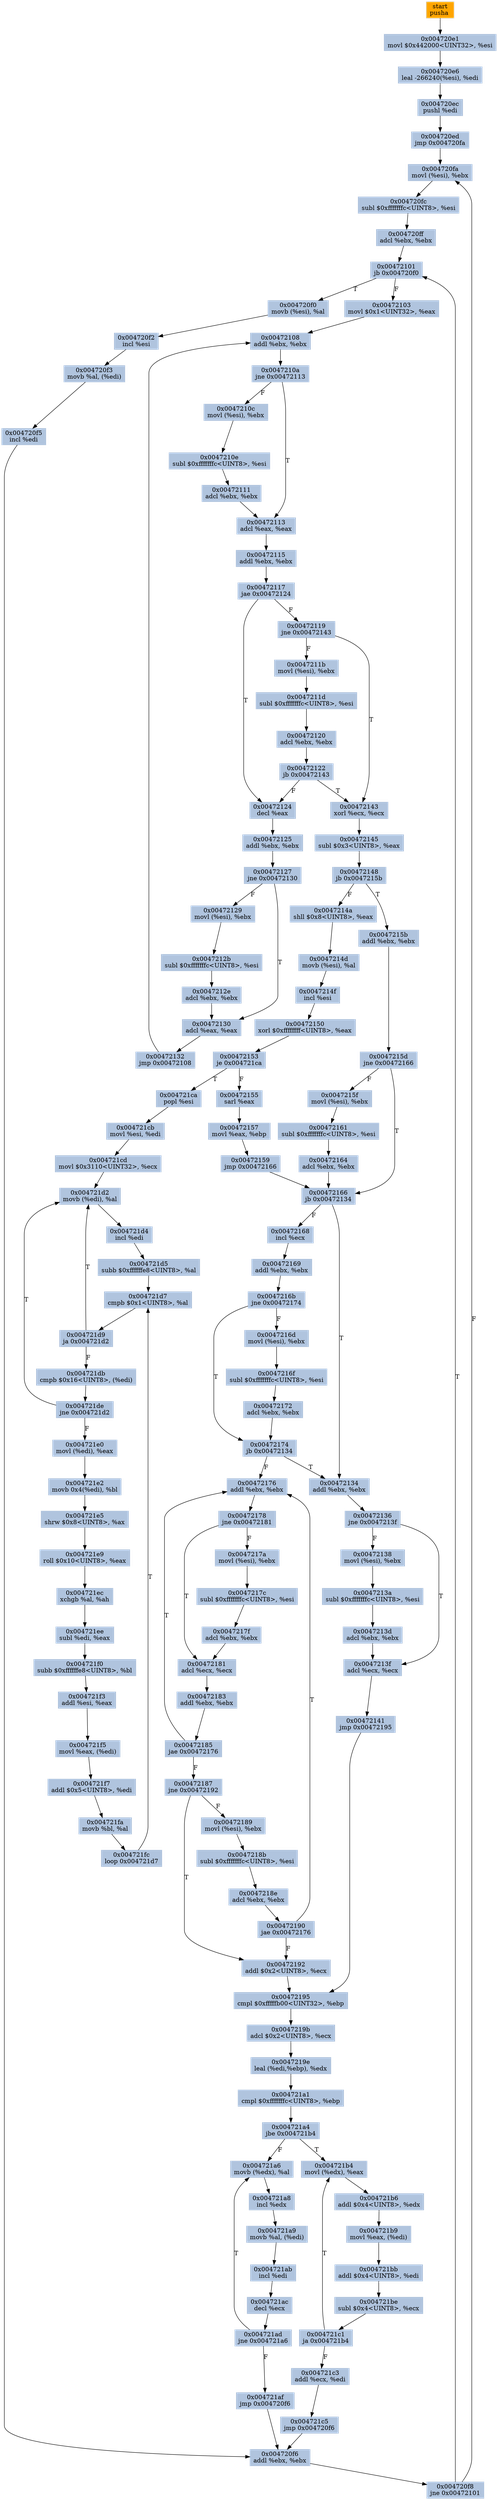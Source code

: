 digraph G {
node[shape=rectangle,style=filled,fillcolor=lightsteelblue,color=lightsteelblue]
bgcolor="transparent"
a0x004720e0pusha_[label="start\npusha ",color="lightgrey",fillcolor="orange"];
a0x004720e1movl_0x442000UINT32_esi[label="0x004720e1\nmovl $0x442000<UINT32>, %esi"];
a0x004720e6leal__266240esi__edi[label="0x004720e6\nleal -266240(%esi), %edi"];
a0x004720ecpushl_edi[label="0x004720ec\npushl %edi"];
a0x004720edjmp_0x004720fa[label="0x004720ed\njmp 0x004720fa"];
a0x004720famovl_esi__ebx[label="0x004720fa\nmovl (%esi), %ebx"];
a0x004720fcsubl_0xfffffffcUINT8_esi[label="0x004720fc\nsubl $0xfffffffc<UINT8>, %esi"];
a0x004720ffadcl_ebx_ebx[label="0x004720ff\nadcl %ebx, %ebx"];
a0x00472101jb_0x004720f0[label="0x00472101\njb 0x004720f0"];
a0x004720f0movb_esi__al[label="0x004720f0\nmovb (%esi), %al"];
a0x004720f2incl_esi[label="0x004720f2\nincl %esi"];
a0x004720f3movb_al_edi_[label="0x004720f3\nmovb %al, (%edi)"];
a0x004720f5incl_edi[label="0x004720f5\nincl %edi"];
a0x004720f6addl_ebx_ebx[label="0x004720f6\naddl %ebx, %ebx"];
a0x004720f8jne_0x00472101[label="0x004720f8\njne 0x00472101"];
a0x00472103movl_0x1UINT32_eax[label="0x00472103\nmovl $0x1<UINT32>, %eax"];
a0x00472108addl_ebx_ebx[label="0x00472108\naddl %ebx, %ebx"];
a0x0047210ajne_0x00472113[label="0x0047210a\njne 0x00472113"];
a0x00472113adcl_eax_eax[label="0x00472113\nadcl %eax, %eax"];
a0x00472115addl_ebx_ebx[label="0x00472115\naddl %ebx, %ebx"];
a0x00472117jae_0x00472124[label="0x00472117\njae 0x00472124"];
a0x00472119jne_0x00472143[label="0x00472119\njne 0x00472143"];
a0x00472143xorl_ecx_ecx[label="0x00472143\nxorl %ecx, %ecx"];
a0x00472145subl_0x3UINT8_eax[label="0x00472145\nsubl $0x3<UINT8>, %eax"];
a0x00472148jb_0x0047215b[label="0x00472148\njb 0x0047215b"];
a0x0047214ashll_0x8UINT8_eax[label="0x0047214a\nshll $0x8<UINT8>, %eax"];
a0x0047214dmovb_esi__al[label="0x0047214d\nmovb (%esi), %al"];
a0x0047214fincl_esi[label="0x0047214f\nincl %esi"];
a0x00472150xorl_0xffffffffUINT8_eax[label="0x00472150\nxorl $0xffffffff<UINT8>, %eax"];
a0x00472153je_0x004721ca[label="0x00472153\nje 0x004721ca"];
a0x00472155sarl_eax[label="0x00472155\nsarl %eax"];
a0x00472157movl_eax_ebp[label="0x00472157\nmovl %eax, %ebp"];
a0x00472159jmp_0x00472166[label="0x00472159\njmp 0x00472166"];
a0x00472166jb_0x00472134[label="0x00472166\njb 0x00472134"];
a0x00472134addl_ebx_ebx[label="0x00472134\naddl %ebx, %ebx"];
a0x00472136jne_0x0047213f[label="0x00472136\njne 0x0047213f"];
a0x0047213fadcl_ecx_ecx[label="0x0047213f\nadcl %ecx, %ecx"];
a0x00472141jmp_0x00472195[label="0x00472141\njmp 0x00472195"];
a0x00472195cmpl_0xfffffb00UINT32_ebp[label="0x00472195\ncmpl $0xfffffb00<UINT32>, %ebp"];
a0x0047219badcl_0x2UINT8_ecx[label="0x0047219b\nadcl $0x2<UINT8>, %ecx"];
a0x0047219eleal_ediebp__edx[label="0x0047219e\nleal (%edi,%ebp), %edx"];
a0x004721a1cmpl_0xfffffffcUINT8_ebp[label="0x004721a1\ncmpl $0xfffffffc<UINT8>, %ebp"];
a0x004721a4jbe_0x004721b4[label="0x004721a4\njbe 0x004721b4"];
a0x004721a6movb_edx__al[label="0x004721a6\nmovb (%edx), %al"];
a0x004721a8incl_edx[label="0x004721a8\nincl %edx"];
a0x004721a9movb_al_edi_[label="0x004721a9\nmovb %al, (%edi)"];
a0x004721abincl_edi[label="0x004721ab\nincl %edi"];
a0x004721acdecl_ecx[label="0x004721ac\ndecl %ecx"];
a0x004721adjne_0x004721a6[label="0x004721ad\njne 0x004721a6"];
a0x004721afjmp_0x004720f6[label="0x004721af\njmp 0x004720f6"];
a0x004721b4movl_edx__eax[label="0x004721b4\nmovl (%edx), %eax"];
a0x004721b6addl_0x4UINT8_edx[label="0x004721b6\naddl $0x4<UINT8>, %edx"];
a0x004721b9movl_eax_edi_[label="0x004721b9\nmovl %eax, (%edi)"];
a0x004721bbaddl_0x4UINT8_edi[label="0x004721bb\naddl $0x4<UINT8>, %edi"];
a0x004721besubl_0x4UINT8_ecx[label="0x004721be\nsubl $0x4<UINT8>, %ecx"];
a0x004721c1ja_0x004721b4[label="0x004721c1\nja 0x004721b4"];
a0x004721c3addl_ecx_edi[label="0x004721c3\naddl %ecx, %edi"];
a0x004721c5jmp_0x004720f6[label="0x004721c5\njmp 0x004720f6"];
a0x0047215baddl_ebx_ebx[label="0x0047215b\naddl %ebx, %ebx"];
a0x0047215djne_0x00472166[label="0x0047215d\njne 0x00472166"];
a0x00472168incl_ecx[label="0x00472168\nincl %ecx"];
a0x00472169addl_ebx_ebx[label="0x00472169\naddl %ebx, %ebx"];
a0x0047216bjne_0x00472174[label="0x0047216b\njne 0x00472174"];
a0x00472174jb_0x00472134[label="0x00472174\njb 0x00472134"];
a0x00472176addl_ebx_ebx[label="0x00472176\naddl %ebx, %ebx"];
a0x00472178jne_0x00472181[label="0x00472178\njne 0x00472181"];
a0x00472181adcl_ecx_ecx[label="0x00472181\nadcl %ecx, %ecx"];
a0x00472183addl_ebx_ebx[label="0x00472183\naddl %ebx, %ebx"];
a0x00472185jae_0x00472176[label="0x00472185\njae 0x00472176"];
a0x00472187jne_0x00472192[label="0x00472187\njne 0x00472192"];
a0x00472192addl_0x2UINT8_ecx[label="0x00472192\naddl $0x2<UINT8>, %ecx"];
a0x00472124decl_eax[label="0x00472124\ndecl %eax"];
a0x00472125addl_ebx_ebx[label="0x00472125\naddl %ebx, %ebx"];
a0x00472127jne_0x00472130[label="0x00472127\njne 0x00472130"];
a0x00472130adcl_eax_eax[label="0x00472130\nadcl %eax, %eax"];
a0x00472132jmp_0x00472108[label="0x00472132\njmp 0x00472108"];
a0x00472138movl_esi__ebx[label="0x00472138\nmovl (%esi), %ebx"];
a0x0047213asubl_0xfffffffcUINT8_esi[label="0x0047213a\nsubl $0xfffffffc<UINT8>, %esi"];
a0x0047213dadcl_ebx_ebx[label="0x0047213d\nadcl %ebx, %ebx"];
a0x0047210cmovl_esi__ebx[label="0x0047210c\nmovl (%esi), %ebx"];
a0x0047210esubl_0xfffffffcUINT8_esi[label="0x0047210e\nsubl $0xfffffffc<UINT8>, %esi"];
a0x00472111adcl_ebx_ebx[label="0x00472111\nadcl %ebx, %ebx"];
a0x0047211bmovl_esi__ebx[label="0x0047211b\nmovl (%esi), %ebx"];
a0x0047211dsubl_0xfffffffcUINT8_esi[label="0x0047211d\nsubl $0xfffffffc<UINT8>, %esi"];
a0x00472120adcl_ebx_ebx[label="0x00472120\nadcl %ebx, %ebx"];
a0x00472122jb_0x00472143[label="0x00472122\njb 0x00472143"];
a0x00472129movl_esi__ebx[label="0x00472129\nmovl (%esi), %ebx"];
a0x0047212bsubl_0xfffffffcUINT8_esi[label="0x0047212b\nsubl $0xfffffffc<UINT8>, %esi"];
a0x0047212eadcl_ebx_ebx[label="0x0047212e\nadcl %ebx, %ebx"];
a0x0047215fmovl_esi__ebx[label="0x0047215f\nmovl (%esi), %ebx"];
a0x00472161subl_0xfffffffcUINT8_esi[label="0x00472161\nsubl $0xfffffffc<UINT8>, %esi"];
a0x00472164adcl_ebx_ebx[label="0x00472164\nadcl %ebx, %ebx"];
a0x00472189movl_esi__ebx[label="0x00472189\nmovl (%esi), %ebx"];
a0x0047218bsubl_0xfffffffcUINT8_esi[label="0x0047218b\nsubl $0xfffffffc<UINT8>, %esi"];
a0x0047218eadcl_ebx_ebx[label="0x0047218e\nadcl %ebx, %ebx"];
a0x00472190jae_0x00472176[label="0x00472190\njae 0x00472176"];
a0x0047216dmovl_esi__ebx[label="0x0047216d\nmovl (%esi), %ebx"];
a0x0047216fsubl_0xfffffffcUINT8_esi[label="0x0047216f\nsubl $0xfffffffc<UINT8>, %esi"];
a0x00472172adcl_ebx_ebx[label="0x00472172\nadcl %ebx, %ebx"];
a0x0047217amovl_esi__ebx[label="0x0047217a\nmovl (%esi), %ebx"];
a0x0047217csubl_0xfffffffcUINT8_esi[label="0x0047217c\nsubl $0xfffffffc<UINT8>, %esi"];
a0x0047217fadcl_ebx_ebx[label="0x0047217f\nadcl %ebx, %ebx"];
a0x004721capopl_esi[label="0x004721ca\npopl %esi"];
a0x004721cbmovl_esi_edi[label="0x004721cb\nmovl %esi, %edi"];
a0x004721cdmovl_0x3110UINT32_ecx[label="0x004721cd\nmovl $0x3110<UINT32>, %ecx"];
a0x004721d2movb_edi__al[label="0x004721d2\nmovb (%edi), %al"];
a0x004721d4incl_edi[label="0x004721d4\nincl %edi"];
a0x004721d5subb_0xffffffe8UINT8_al[label="0x004721d5\nsubb $0xffffffe8<UINT8>, %al"];
a0x004721d7cmpb_0x1UINT8_al[label="0x004721d7\ncmpb $0x1<UINT8>, %al"];
a0x004721d9ja_0x004721d2[label="0x004721d9\nja 0x004721d2"];
a0x004721dbcmpb_0x16UINT8_edi_[label="0x004721db\ncmpb $0x16<UINT8>, (%edi)"];
a0x004721dejne_0x004721d2[label="0x004721de\njne 0x004721d2"];
a0x004721e0movl_edi__eax[label="0x004721e0\nmovl (%edi), %eax"];
a0x004721e2movb_0x4edi__bl[label="0x004721e2\nmovb 0x4(%edi), %bl"];
a0x004721e5shrw_0x8UINT8_ax[label="0x004721e5\nshrw $0x8<UINT8>, %ax"];
a0x004721e9roll_0x10UINT8_eax[label="0x004721e9\nroll $0x10<UINT8>, %eax"];
a0x004721ecxchgb_al_ah[label="0x004721ec\nxchgb %al, %ah"];
a0x004721eesubl_edi_eax[label="0x004721ee\nsubl %edi, %eax"];
a0x004721f0subb_0xffffffe8UINT8_bl[label="0x004721f0\nsubb $0xffffffe8<UINT8>, %bl"];
a0x004721f3addl_esi_eax[label="0x004721f3\naddl %esi, %eax"];
a0x004721f5movl_eax_edi_[label="0x004721f5\nmovl %eax, (%edi)"];
a0x004721f7addl_0x5UINT8_edi[label="0x004721f7\naddl $0x5<UINT8>, %edi"];
a0x004721famovb_bl_al[label="0x004721fa\nmovb %bl, %al"];
a0x004721fcloop_0x004721d7[label="0x004721fc\nloop 0x004721d7"];
a0x004720e0pusha_ -> a0x004720e1movl_0x442000UINT32_esi [color="#000000"];
a0x004720e1movl_0x442000UINT32_esi -> a0x004720e6leal__266240esi__edi [color="#000000"];
a0x004720e6leal__266240esi__edi -> a0x004720ecpushl_edi [color="#000000"];
a0x004720ecpushl_edi -> a0x004720edjmp_0x004720fa [color="#000000"];
a0x004720edjmp_0x004720fa -> a0x004720famovl_esi__ebx [color="#000000"];
a0x004720famovl_esi__ebx -> a0x004720fcsubl_0xfffffffcUINT8_esi [color="#000000"];
a0x004720fcsubl_0xfffffffcUINT8_esi -> a0x004720ffadcl_ebx_ebx [color="#000000"];
a0x004720ffadcl_ebx_ebx -> a0x00472101jb_0x004720f0 [color="#000000"];
a0x00472101jb_0x004720f0 -> a0x004720f0movb_esi__al [color="#000000",label="T"];
a0x004720f0movb_esi__al -> a0x004720f2incl_esi [color="#000000"];
a0x004720f2incl_esi -> a0x004720f3movb_al_edi_ [color="#000000"];
a0x004720f3movb_al_edi_ -> a0x004720f5incl_edi [color="#000000"];
a0x004720f5incl_edi -> a0x004720f6addl_ebx_ebx [color="#000000"];
a0x004720f6addl_ebx_ebx -> a0x004720f8jne_0x00472101 [color="#000000"];
a0x004720f8jne_0x00472101 -> a0x00472101jb_0x004720f0 [color="#000000",label="T"];
a0x00472101jb_0x004720f0 -> a0x00472103movl_0x1UINT32_eax [color="#000000",label="F"];
a0x00472103movl_0x1UINT32_eax -> a0x00472108addl_ebx_ebx [color="#000000"];
a0x00472108addl_ebx_ebx -> a0x0047210ajne_0x00472113 [color="#000000"];
a0x0047210ajne_0x00472113 -> a0x00472113adcl_eax_eax [color="#000000",label="T"];
a0x00472113adcl_eax_eax -> a0x00472115addl_ebx_ebx [color="#000000"];
a0x00472115addl_ebx_ebx -> a0x00472117jae_0x00472124 [color="#000000"];
a0x00472117jae_0x00472124 -> a0x00472119jne_0x00472143 [color="#000000",label="F"];
a0x00472119jne_0x00472143 -> a0x00472143xorl_ecx_ecx [color="#000000",label="T"];
a0x00472143xorl_ecx_ecx -> a0x00472145subl_0x3UINT8_eax [color="#000000"];
a0x00472145subl_0x3UINT8_eax -> a0x00472148jb_0x0047215b [color="#000000"];
a0x00472148jb_0x0047215b -> a0x0047214ashll_0x8UINT8_eax [color="#000000",label="F"];
a0x0047214ashll_0x8UINT8_eax -> a0x0047214dmovb_esi__al [color="#000000"];
a0x0047214dmovb_esi__al -> a0x0047214fincl_esi [color="#000000"];
a0x0047214fincl_esi -> a0x00472150xorl_0xffffffffUINT8_eax [color="#000000"];
a0x00472150xorl_0xffffffffUINT8_eax -> a0x00472153je_0x004721ca [color="#000000"];
a0x00472153je_0x004721ca -> a0x00472155sarl_eax [color="#000000",label="F"];
a0x00472155sarl_eax -> a0x00472157movl_eax_ebp [color="#000000"];
a0x00472157movl_eax_ebp -> a0x00472159jmp_0x00472166 [color="#000000"];
a0x00472159jmp_0x00472166 -> a0x00472166jb_0x00472134 [color="#000000"];
a0x00472166jb_0x00472134 -> a0x00472134addl_ebx_ebx [color="#000000",label="T"];
a0x00472134addl_ebx_ebx -> a0x00472136jne_0x0047213f [color="#000000"];
a0x00472136jne_0x0047213f -> a0x0047213fadcl_ecx_ecx [color="#000000",label="T"];
a0x0047213fadcl_ecx_ecx -> a0x00472141jmp_0x00472195 [color="#000000"];
a0x00472141jmp_0x00472195 -> a0x00472195cmpl_0xfffffb00UINT32_ebp [color="#000000"];
a0x00472195cmpl_0xfffffb00UINT32_ebp -> a0x0047219badcl_0x2UINT8_ecx [color="#000000"];
a0x0047219badcl_0x2UINT8_ecx -> a0x0047219eleal_ediebp__edx [color="#000000"];
a0x0047219eleal_ediebp__edx -> a0x004721a1cmpl_0xfffffffcUINT8_ebp [color="#000000"];
a0x004721a1cmpl_0xfffffffcUINT8_ebp -> a0x004721a4jbe_0x004721b4 [color="#000000"];
a0x004721a4jbe_0x004721b4 -> a0x004721a6movb_edx__al [color="#000000",label="F"];
a0x004721a6movb_edx__al -> a0x004721a8incl_edx [color="#000000"];
a0x004721a8incl_edx -> a0x004721a9movb_al_edi_ [color="#000000"];
a0x004721a9movb_al_edi_ -> a0x004721abincl_edi [color="#000000"];
a0x004721abincl_edi -> a0x004721acdecl_ecx [color="#000000"];
a0x004721acdecl_ecx -> a0x004721adjne_0x004721a6 [color="#000000"];
a0x004721adjne_0x004721a6 -> a0x004721a6movb_edx__al [color="#000000",label="T"];
a0x004721adjne_0x004721a6 -> a0x004721afjmp_0x004720f6 [color="#000000",label="F"];
a0x004721afjmp_0x004720f6 -> a0x004720f6addl_ebx_ebx [color="#000000"];
a0x004721a4jbe_0x004721b4 -> a0x004721b4movl_edx__eax [color="#000000",label="T"];
a0x004721b4movl_edx__eax -> a0x004721b6addl_0x4UINT8_edx [color="#000000"];
a0x004721b6addl_0x4UINT8_edx -> a0x004721b9movl_eax_edi_ [color="#000000"];
a0x004721b9movl_eax_edi_ -> a0x004721bbaddl_0x4UINT8_edi [color="#000000"];
a0x004721bbaddl_0x4UINT8_edi -> a0x004721besubl_0x4UINT8_ecx [color="#000000"];
a0x004721besubl_0x4UINT8_ecx -> a0x004721c1ja_0x004721b4 [color="#000000"];
a0x004721c1ja_0x004721b4 -> a0x004721c3addl_ecx_edi [color="#000000",label="F"];
a0x004721c3addl_ecx_edi -> a0x004721c5jmp_0x004720f6 [color="#000000"];
a0x004721c5jmp_0x004720f6 -> a0x004720f6addl_ebx_ebx [color="#000000"];
a0x004720f8jne_0x00472101 -> a0x004720famovl_esi__ebx [color="#000000",label="F"];
a0x00472148jb_0x0047215b -> a0x0047215baddl_ebx_ebx [color="#000000",label="T"];
a0x0047215baddl_ebx_ebx -> a0x0047215djne_0x00472166 [color="#000000"];
a0x0047215djne_0x00472166 -> a0x00472166jb_0x00472134 [color="#000000",label="T"];
a0x00472166jb_0x00472134 -> a0x00472168incl_ecx [color="#000000",label="F"];
a0x00472168incl_ecx -> a0x00472169addl_ebx_ebx [color="#000000"];
a0x00472169addl_ebx_ebx -> a0x0047216bjne_0x00472174 [color="#000000"];
a0x0047216bjne_0x00472174 -> a0x00472174jb_0x00472134 [color="#000000",label="T"];
a0x00472174jb_0x00472134 -> a0x00472176addl_ebx_ebx [color="#000000",label="F"];
a0x00472176addl_ebx_ebx -> a0x00472178jne_0x00472181 [color="#000000"];
a0x00472178jne_0x00472181 -> a0x00472181adcl_ecx_ecx [color="#000000",label="T"];
a0x00472181adcl_ecx_ecx -> a0x00472183addl_ebx_ebx [color="#000000"];
a0x00472183addl_ebx_ebx -> a0x00472185jae_0x00472176 [color="#000000"];
a0x00472185jae_0x00472176 -> a0x00472176addl_ebx_ebx [color="#000000",label="T"];
a0x00472185jae_0x00472176 -> a0x00472187jne_0x00472192 [color="#000000",label="F"];
a0x00472187jne_0x00472192 -> a0x00472192addl_0x2UINT8_ecx [color="#000000",label="T"];
a0x00472192addl_0x2UINT8_ecx -> a0x00472195cmpl_0xfffffb00UINT32_ebp [color="#000000"];
a0x004721c1ja_0x004721b4 -> a0x004721b4movl_edx__eax [color="#000000",label="T"];
a0x00472174jb_0x00472134 -> a0x00472134addl_ebx_ebx [color="#000000",label="T"];
a0x00472117jae_0x00472124 -> a0x00472124decl_eax [color="#000000",label="T"];
a0x00472124decl_eax -> a0x00472125addl_ebx_ebx [color="#000000"];
a0x00472125addl_ebx_ebx -> a0x00472127jne_0x00472130 [color="#000000"];
a0x00472127jne_0x00472130 -> a0x00472130adcl_eax_eax [color="#000000",label="T"];
a0x00472130adcl_eax_eax -> a0x00472132jmp_0x00472108 [color="#000000"];
a0x00472132jmp_0x00472108 -> a0x00472108addl_ebx_ebx [color="#000000"];
a0x00472136jne_0x0047213f -> a0x00472138movl_esi__ebx [color="#000000",label="F"];
a0x00472138movl_esi__ebx -> a0x0047213asubl_0xfffffffcUINT8_esi [color="#000000"];
a0x0047213asubl_0xfffffffcUINT8_esi -> a0x0047213dadcl_ebx_ebx [color="#000000"];
a0x0047213dadcl_ebx_ebx -> a0x0047213fadcl_ecx_ecx [color="#000000"];
a0x0047210ajne_0x00472113 -> a0x0047210cmovl_esi__ebx [color="#000000",label="F"];
a0x0047210cmovl_esi__ebx -> a0x0047210esubl_0xfffffffcUINT8_esi [color="#000000"];
a0x0047210esubl_0xfffffffcUINT8_esi -> a0x00472111adcl_ebx_ebx [color="#000000"];
a0x00472111adcl_ebx_ebx -> a0x00472113adcl_eax_eax [color="#000000"];
a0x00472119jne_0x00472143 -> a0x0047211bmovl_esi__ebx [color="#000000",label="F"];
a0x0047211bmovl_esi__ebx -> a0x0047211dsubl_0xfffffffcUINT8_esi [color="#000000"];
a0x0047211dsubl_0xfffffffcUINT8_esi -> a0x00472120adcl_ebx_ebx [color="#000000"];
a0x00472120adcl_ebx_ebx -> a0x00472122jb_0x00472143 [color="#000000"];
a0x00472122jb_0x00472143 -> a0x00472143xorl_ecx_ecx [color="#000000",label="T"];
a0x00472127jne_0x00472130 -> a0x00472129movl_esi__ebx [color="#000000",label="F"];
a0x00472129movl_esi__ebx -> a0x0047212bsubl_0xfffffffcUINT8_esi [color="#000000"];
a0x0047212bsubl_0xfffffffcUINT8_esi -> a0x0047212eadcl_ebx_ebx [color="#000000"];
a0x0047212eadcl_ebx_ebx -> a0x00472130adcl_eax_eax [color="#000000"];
a0x0047215djne_0x00472166 -> a0x0047215fmovl_esi__ebx [color="#000000",label="F"];
a0x0047215fmovl_esi__ebx -> a0x00472161subl_0xfffffffcUINT8_esi [color="#000000"];
a0x00472161subl_0xfffffffcUINT8_esi -> a0x00472164adcl_ebx_ebx [color="#000000"];
a0x00472164adcl_ebx_ebx -> a0x00472166jb_0x00472134 [color="#000000"];
a0x00472187jne_0x00472192 -> a0x00472189movl_esi__ebx [color="#000000",label="F"];
a0x00472189movl_esi__ebx -> a0x0047218bsubl_0xfffffffcUINT8_esi [color="#000000"];
a0x0047218bsubl_0xfffffffcUINT8_esi -> a0x0047218eadcl_ebx_ebx [color="#000000"];
a0x0047218eadcl_ebx_ebx -> a0x00472190jae_0x00472176 [color="#000000"];
a0x00472190jae_0x00472176 -> a0x00472192addl_0x2UINT8_ecx [color="#000000",label="F"];
a0x0047216bjne_0x00472174 -> a0x0047216dmovl_esi__ebx [color="#000000",label="F"];
a0x0047216dmovl_esi__ebx -> a0x0047216fsubl_0xfffffffcUINT8_esi [color="#000000"];
a0x0047216fsubl_0xfffffffcUINT8_esi -> a0x00472172adcl_ebx_ebx [color="#000000"];
a0x00472172adcl_ebx_ebx -> a0x00472174jb_0x00472134 [color="#000000"];
a0x00472122jb_0x00472143 -> a0x00472124decl_eax [color="#000000",label="F"];
a0x00472178jne_0x00472181 -> a0x0047217amovl_esi__ebx [color="#000000",label="F"];
a0x0047217amovl_esi__ebx -> a0x0047217csubl_0xfffffffcUINT8_esi [color="#000000"];
a0x0047217csubl_0xfffffffcUINT8_esi -> a0x0047217fadcl_ebx_ebx [color="#000000"];
a0x0047217fadcl_ebx_ebx -> a0x00472181adcl_ecx_ecx [color="#000000"];
a0x00472190jae_0x00472176 -> a0x00472176addl_ebx_ebx [color="#000000",label="T"];
a0x00472153je_0x004721ca -> a0x004721capopl_esi [color="#000000",label="T"];
a0x004721capopl_esi -> a0x004721cbmovl_esi_edi [color="#000000"];
a0x004721cbmovl_esi_edi -> a0x004721cdmovl_0x3110UINT32_ecx [color="#000000"];
a0x004721cdmovl_0x3110UINT32_ecx -> a0x004721d2movb_edi__al [color="#000000"];
a0x004721d2movb_edi__al -> a0x004721d4incl_edi [color="#000000"];
a0x004721d4incl_edi -> a0x004721d5subb_0xffffffe8UINT8_al [color="#000000"];
a0x004721d5subb_0xffffffe8UINT8_al -> a0x004721d7cmpb_0x1UINT8_al [color="#000000"];
a0x004721d7cmpb_0x1UINT8_al -> a0x004721d9ja_0x004721d2 [color="#000000"];
a0x004721d9ja_0x004721d2 -> a0x004721d2movb_edi__al [color="#000000",label="T"];
a0x004721d9ja_0x004721d2 -> a0x004721dbcmpb_0x16UINT8_edi_ [color="#000000",label="F"];
a0x004721dbcmpb_0x16UINT8_edi_ -> a0x004721dejne_0x004721d2 [color="#000000"];
a0x004721dejne_0x004721d2 -> a0x004721e0movl_edi__eax [color="#000000",label="F"];
a0x004721e0movl_edi__eax -> a0x004721e2movb_0x4edi__bl [color="#000000"];
a0x004721e2movb_0x4edi__bl -> a0x004721e5shrw_0x8UINT8_ax [color="#000000"];
a0x004721e5shrw_0x8UINT8_ax -> a0x004721e9roll_0x10UINT8_eax [color="#000000"];
a0x004721e9roll_0x10UINT8_eax -> a0x004721ecxchgb_al_ah [color="#000000"];
a0x004721ecxchgb_al_ah -> a0x004721eesubl_edi_eax [color="#000000"];
a0x004721eesubl_edi_eax -> a0x004721f0subb_0xffffffe8UINT8_bl [color="#000000"];
a0x004721f0subb_0xffffffe8UINT8_bl -> a0x004721f3addl_esi_eax [color="#000000"];
a0x004721f3addl_esi_eax -> a0x004721f5movl_eax_edi_ [color="#000000"];
a0x004721f5movl_eax_edi_ -> a0x004721f7addl_0x5UINT8_edi [color="#000000"];
a0x004721f7addl_0x5UINT8_edi -> a0x004721famovb_bl_al [color="#000000"];
a0x004721famovb_bl_al -> a0x004721fcloop_0x004721d7 [color="#000000"];
a0x004721fcloop_0x004721d7 -> a0x004721d7cmpb_0x1UINT8_al [color="#000000",label="T"];
a0x004721dejne_0x004721d2 -> a0x004721d2movb_edi__al [color="#000000",label="T"];
}

